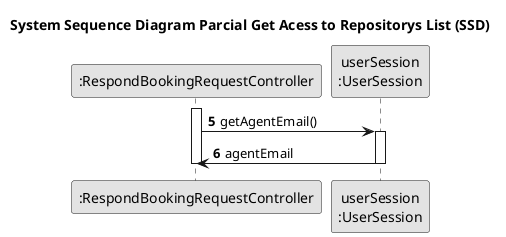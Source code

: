 @startuml
skinparam monochrome true
skinparam packageStyle rectangle
skinparam shadowing false

title System Sequence Diagram Parcial Get Acess to Repositorys List (SSD)

autonumber

'hide footbox
participant ":RespondBookingRequestController" as CTRL

participant "userSession\n:UserSession" as userSession

autonumber 5

        activate CTRL

            CTRL -> userSession : getAgentEmail()
            activate userSession

                userSession -> CTRL: agentEmail
                deactivate userSession

        deactivate CTRL


@enduml